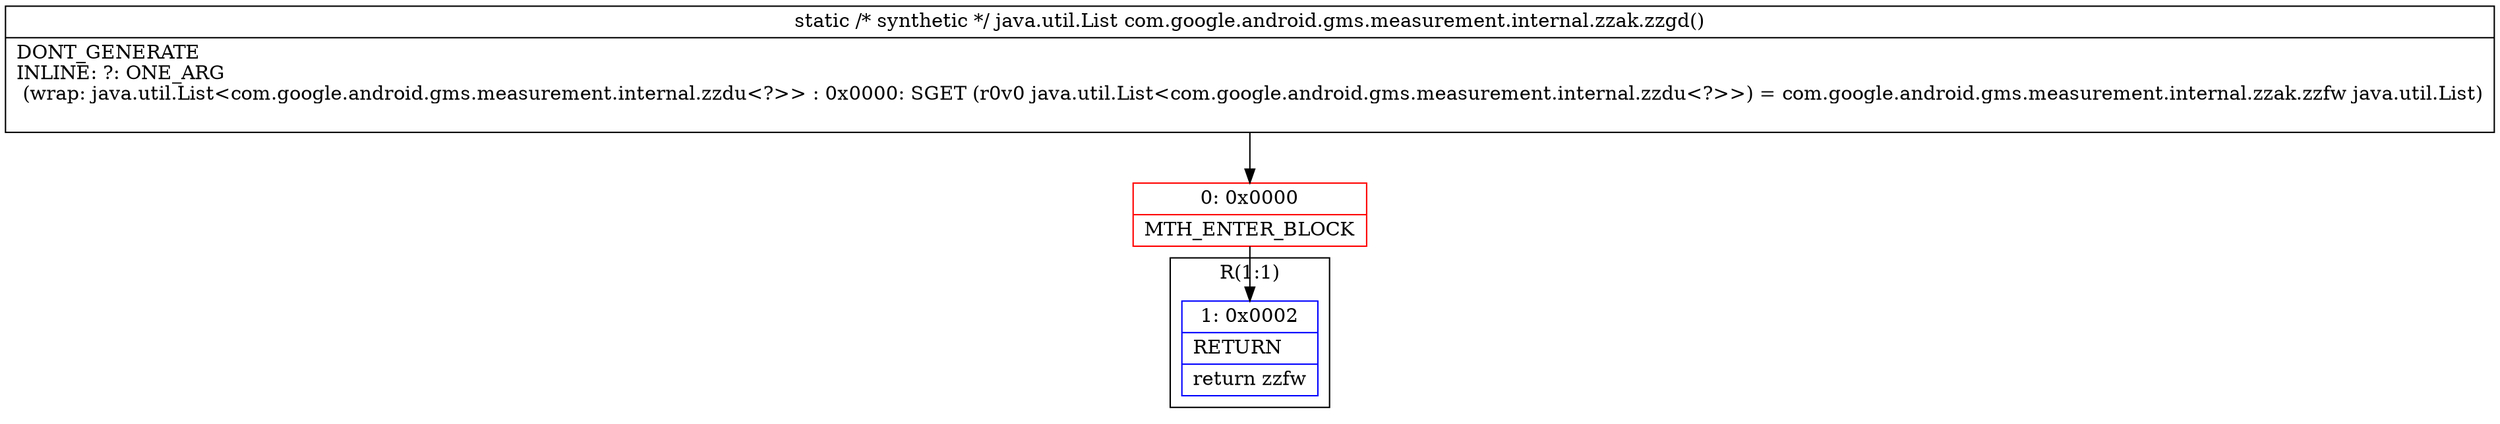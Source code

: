 digraph "CFG forcom.google.android.gms.measurement.internal.zzak.zzgd()Ljava\/util\/List;" {
subgraph cluster_Region_513931859 {
label = "R(1:1)";
node [shape=record,color=blue];
Node_1 [shape=record,label="{1\:\ 0x0002|RETURN\l|return zzfw\l}"];
}
Node_0 [shape=record,color=red,label="{0\:\ 0x0000|MTH_ENTER_BLOCK\l}"];
MethodNode[shape=record,label="{static \/* synthetic *\/ java.util.List com.google.android.gms.measurement.internal.zzak.zzgd()  | DONT_GENERATE\lINLINE: ?: ONE_ARG  \l  (wrap: java.util.List\<com.google.android.gms.measurement.internal.zzdu\<?\>\> : 0x0000: SGET  (r0v0 java.util.List\<com.google.android.gms.measurement.internal.zzdu\<?\>\>) =  com.google.android.gms.measurement.internal.zzak.zzfw java.util.List)\l\l}"];
MethodNode -> Node_0;
Node_0 -> Node_1;
}

